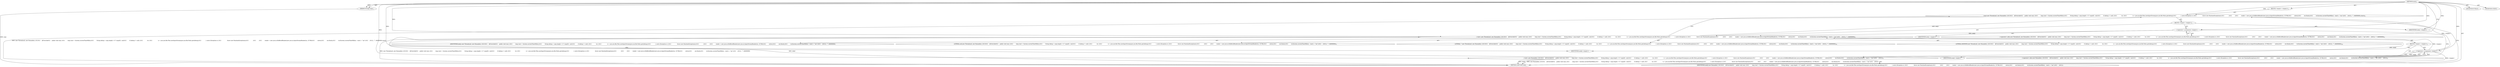 digraph "main" {  
"17" [label = <(METHOD,main)<SUB>1</SUB>> ]
"18" [label = <(PARAM,String[] args)<SUB>1</SUB>> ]
"19" [label = <(BLOCK,&lt;empty&gt;,&lt;empty&gt;)<SUB>1</SUB>> ]
"20" [label = <(start,new Thread(null, new Runnable() {\012\012    @Override\012    public void run() {\012        long start = System.currentTimeMillis();\012        String debug = args.length &gt; 0 ? args[0] : null;\012        if (debug != null) {\012            try {\012                is = java.nio.file.Files.newInputStream(java.nio.file.Paths.get(debug));\012            } catch (Exception e) {\012                throw new RuntimeException(e);\012            }\012        }\012        reader = new java.io.BufferedReader(new java.io.InputStreamReader(is), 32768);\012        solve();\012        out.flush();\012        tr((System.currentTimeMillis() - start) + &quot;ms&quot;);\012    }\012}, &quot;&quot;, 64000000).start())<SUB>2</SUB>> ]
"21" [label = <(BLOCK,&lt;empty&gt;,&lt;empty&gt;)<SUB>2</SUB>> ]
"22" [label = <(&lt;operator&gt;.assignment,&lt;empty&gt;)> ]
"23" [label = <(IDENTIFIER,$obj1,&lt;empty&gt;)> ]
"24" [label = <(&lt;operator&gt;.alloc,new Thread(null, new Runnable() {\012\012    @Override\012    public void run() {\012        long start = System.currentTimeMillis();\012        String debug = args.length &gt; 0 ? args[0] : null;\012        if (debug != null) {\012            try {\012                is = java.nio.file.Files.newInputStream(java.nio.file.Paths.get(debug));\012            } catch (Exception e) {\012                throw new RuntimeException(e);\012            }\012        }\012        reader = new java.io.BufferedReader(new java.io.InputStreamReader(is), 32768);\012        solve();\012        out.flush();\012        tr((System.currentTimeMillis() - start) + &quot;ms&quot;);\012    }\012}, &quot;&quot;, 64000000))<SUB>2</SUB>> ]
"25" [label = <(&lt;init&gt;,new Thread(null, new Runnable() {\012\012    @Override\012    public void run() {\012        long start = System.currentTimeMillis();\012        String debug = args.length &gt; 0 ? args[0] : null;\012        if (debug != null) {\012            try {\012                is = java.nio.file.Files.newInputStream(java.nio.file.Paths.get(debug));\012            } catch (Exception e) {\012                throw new RuntimeException(e);\012            }\012        }\012        reader = new java.io.BufferedReader(new java.io.InputStreamReader(is), 32768);\012        solve();\012        out.flush();\012        tr((System.currentTimeMillis() - start) + &quot;ms&quot;);\012    }\012}, &quot;&quot;, 64000000))<SUB>2</SUB>> ]
"26" [label = <(IDENTIFIER,$obj1,new Thread(null, new Runnable() {\012\012    @Override\012    public void run() {\012        long start = System.currentTimeMillis();\012        String debug = args.length &gt; 0 ? args[0] : null;\012        if (debug != null) {\012            try {\012                is = java.nio.file.Files.newInputStream(java.nio.file.Paths.get(debug));\012            } catch (Exception e) {\012                throw new RuntimeException(e);\012            }\012        }\012        reader = new java.io.BufferedReader(new java.io.InputStreamReader(is), 32768);\012        solve();\012        out.flush();\012        tr((System.currentTimeMillis() - start) + &quot;ms&quot;);\012    }\012}, &quot;&quot;, 64000000))> ]
"27" [label = <(LITERAL,null,new Thread(null, new Runnable() {\012\012    @Override\012    public void run() {\012        long start = System.currentTimeMillis();\012        String debug = args.length &gt; 0 ? args[0] : null;\012        if (debug != null) {\012            try {\012                is = java.nio.file.Files.newInputStream(java.nio.file.Paths.get(debug));\012            } catch (Exception e) {\012                throw new RuntimeException(e);\012            }\012        }\012        reader = new java.io.BufferedReader(new java.io.InputStreamReader(is), 32768);\012        solve();\012        out.flush();\012        tr((System.currentTimeMillis() - start) + &quot;ms&quot;);\012    }\012}, &quot;&quot;, 64000000))<SUB>2</SUB>> ]
"28" [label = <(BLOCK,&lt;empty&gt;,&lt;empty&gt;)<SUB>2</SUB>> ]
"29" [label = <(&lt;operator&gt;.assignment,&lt;empty&gt;)> ]
"30" [label = <(IDENTIFIER,$obj0,&lt;empty&gt;)> ]
"31" [label = <(&lt;operator&gt;.alloc,new Runnable() {\012\012    @Override\012    public void run() {\012        long start = System.currentTimeMillis();\012        String debug = args.length &gt; 0 ? args[0] : null;\012        if (debug != null) {\012            try {\012                is = java.nio.file.Files.newInputStream(java.nio.file.Paths.get(debug));\012            } catch (Exception e) {\012                throw new RuntimeException(e);\012            }\012        }\012        reader = new java.io.BufferedReader(new java.io.InputStreamReader(is), 32768);\012        solve();\012        out.flush();\012        tr((System.currentTimeMillis() - start) + &quot;ms&quot;);\012    }\012})<SUB>2</SUB>> ]
"32" [label = <(&lt;init&gt;,new Runnable() {\012\012    @Override\012    public void run() {\012        long start = System.currentTimeMillis();\012        String debug = args.length &gt; 0 ? args[0] : null;\012        if (debug != null) {\012            try {\012                is = java.nio.file.Files.newInputStream(java.nio.file.Paths.get(debug));\012            } catch (Exception e) {\012                throw new RuntimeException(e);\012            }\012        }\012        reader = new java.io.BufferedReader(new java.io.InputStreamReader(is), 32768);\012        solve();\012        out.flush();\012        tr((System.currentTimeMillis() - start) + &quot;ms&quot;);\012    }\012})<SUB>2</SUB>> ]
"33" [label = <(IDENTIFIER,$obj0,new Runnable() {\012\012    @Override\012    public void run() {\012        long start = System.currentTimeMillis();\012        String debug = args.length &gt; 0 ? args[0] : null;\012        if (debug != null) {\012            try {\012                is = java.nio.file.Files.newInputStream(java.nio.file.Paths.get(debug));\012            } catch (Exception e) {\012                throw new RuntimeException(e);\012            }\012        }\012        reader = new java.io.BufferedReader(new java.io.InputStreamReader(is), 32768);\012        solve();\012        out.flush();\012        tr((System.currentTimeMillis() - start) + &quot;ms&quot;);\012    }\012})> ]
"34" [label = <(IDENTIFIER,$obj0,&lt;empty&gt;)> ]
"35" [label = <(LITERAL,&quot;&quot;,new Thread(null, new Runnable() {\012\012    @Override\012    public void run() {\012        long start = System.currentTimeMillis();\012        String debug = args.length &gt; 0 ? args[0] : null;\012        if (debug != null) {\012            try {\012                is = java.nio.file.Files.newInputStream(java.nio.file.Paths.get(debug));\012            } catch (Exception e) {\012                throw new RuntimeException(e);\012            }\012        }\012        reader = new java.io.BufferedReader(new java.io.InputStreamReader(is), 32768);\012        solve();\012        out.flush();\012        tr((System.currentTimeMillis() - start) + &quot;ms&quot;);\012    }\012}, &quot;&quot;, 64000000))<SUB>19</SUB>> ]
"36" [label = <(LITERAL,64000000,new Thread(null, new Runnable() {\012\012    @Override\012    public void run() {\012        long start = System.currentTimeMillis();\012        String debug = args.length &gt; 0 ? args[0] : null;\012        if (debug != null) {\012            try {\012                is = java.nio.file.Files.newInputStream(java.nio.file.Paths.get(debug));\012            } catch (Exception e) {\012                throw new RuntimeException(e);\012            }\012        }\012        reader = new java.io.BufferedReader(new java.io.InputStreamReader(is), 32768);\012        solve();\012        out.flush();\012        tr((System.currentTimeMillis() - start) + &quot;ms&quot;);\012    }\012}, &quot;&quot;, 64000000))<SUB>19</SUB>> ]
"37" [label = <(IDENTIFIER,$obj1,&lt;empty&gt;)> ]
"38" [label = <(MODIFIER,PUBLIC)> ]
"39" [label = <(MODIFIER,STATIC)> ]
"40" [label = <(METHOD_RETURN,void)<SUB>1</SUB>> ]
  "17" -> "18"  [ label = "AST: "] 
  "17" -> "19"  [ label = "AST: "] 
  "17" -> "38"  [ label = "AST: "] 
  "17" -> "39"  [ label = "AST: "] 
  "17" -> "40"  [ label = "AST: "] 
  "19" -> "20"  [ label = "AST: "] 
  "20" -> "21"  [ label = "AST: "] 
  "21" -> "22"  [ label = "AST: "] 
  "21" -> "25"  [ label = "AST: "] 
  "21" -> "37"  [ label = "AST: "] 
  "22" -> "23"  [ label = "AST: "] 
  "22" -> "24"  [ label = "AST: "] 
  "25" -> "26"  [ label = "AST: "] 
  "25" -> "27"  [ label = "AST: "] 
  "25" -> "28"  [ label = "AST: "] 
  "25" -> "35"  [ label = "AST: "] 
  "25" -> "36"  [ label = "AST: "] 
  "28" -> "29"  [ label = "AST: "] 
  "28" -> "32"  [ label = "AST: "] 
  "28" -> "34"  [ label = "AST: "] 
  "29" -> "30"  [ label = "AST: "] 
  "29" -> "31"  [ label = "AST: "] 
  "32" -> "33"  [ label = "AST: "] 
  "20" -> "40"  [ label = "CFG: "] 
  "22" -> "31"  [ label = "CFG: "] 
  "25" -> "20"  [ label = "CFG: "] 
  "24" -> "22"  [ label = "CFG: "] 
  "29" -> "32"  [ label = "CFG: "] 
  "32" -> "25"  [ label = "CFG: "] 
  "31" -> "29"  [ label = "CFG: "] 
  "17" -> "24"  [ label = "CFG: "] 
  "18" -> "40"  [ label = "DDG: args"] 
  "25" -> "40"  [ label = "DDG: $obj1"] 
  "29" -> "40"  [ label = "DDG: &lt;empty&gt;"] 
  "32" -> "40"  [ label = "DDG: $obj0"] 
  "32" -> "40"  [ label = "DDG: new Runnable() {\012\012    @Override\012    public void run() {\012        long start = System.currentTimeMillis();\012        String debug = args.length &gt; 0 ? args[0] : null;\012        if (debug != null) {\012            try {\012                is = java.nio.file.Files.newInputStream(java.nio.file.Paths.get(debug));\012            } catch (Exception e) {\012                throw new RuntimeException(e);\012            }\012        }\012        reader = new java.io.BufferedReader(new java.io.InputStreamReader(is), 32768);\012        solve();\012        out.flush();\012        tr((System.currentTimeMillis() - start) + &quot;ms&quot;);\012    }\012}"] 
  "25" -> "40"  [ label = "DDG: new Thread(null, new Runnable() {\012\012    @Override\012    public void run() {\012        long start = System.currentTimeMillis();\012        String debug = args.length &gt; 0 ? args[0] : null;\012        if (debug != null) {\012            try {\012                is = java.nio.file.Files.newInputStream(java.nio.file.Paths.get(debug));\012            } catch (Exception e) {\012                throw new RuntimeException(e);\012            }\012        }\012        reader = new java.io.BufferedReader(new java.io.InputStreamReader(is), 32768);\012        solve();\012        out.flush();\012        tr((System.currentTimeMillis() - start) + &quot;ms&quot;);\012    }\012}, &quot;&quot;, 64000000)"] 
  "20" -> "40"  [ label = "DDG: new Thread(null, new Runnable() {\012\012    @Override\012    public void run() {\012        long start = System.currentTimeMillis();\012        String debug = args.length &gt; 0 ? args[0] : null;\012        if (debug != null) {\012            try {\012                is = java.nio.file.Files.newInputStream(java.nio.file.Paths.get(debug));\012            } catch (Exception e) {\012                throw new RuntimeException(e);\012            }\012        }\012        reader = new java.io.BufferedReader(new java.io.InputStreamReader(is), 32768);\012        solve();\012        out.flush();\012        tr((System.currentTimeMillis() - start) + &quot;ms&quot;);\012    }\012}, &quot;&quot;, 64000000).start()"] 
  "17" -> "18"  [ label = "DDG: "] 
  "29" -> "20"  [ label = "DDG: &lt;empty&gt;"] 
  "25" -> "20"  [ label = "DDG: $obj1"] 
  "17" -> "20"  [ label = "DDG: "] 
  "17" -> "22"  [ label = "DDG: "] 
  "17" -> "37"  [ label = "DDG: "] 
  "22" -> "25"  [ label = "DDG: $obj1"] 
  "17" -> "25"  [ label = "DDG: "] 
  "29" -> "25"  [ label = "DDG: &lt;empty&gt;"] 
  "32" -> "25"  [ label = "DDG: $obj0"] 
  "17" -> "29"  [ label = "DDG: "] 
  "17" -> "34"  [ label = "DDG: "] 
  "29" -> "32"  [ label = "DDG: $obj0"] 
  "17" -> "32"  [ label = "DDG: "] 
}
